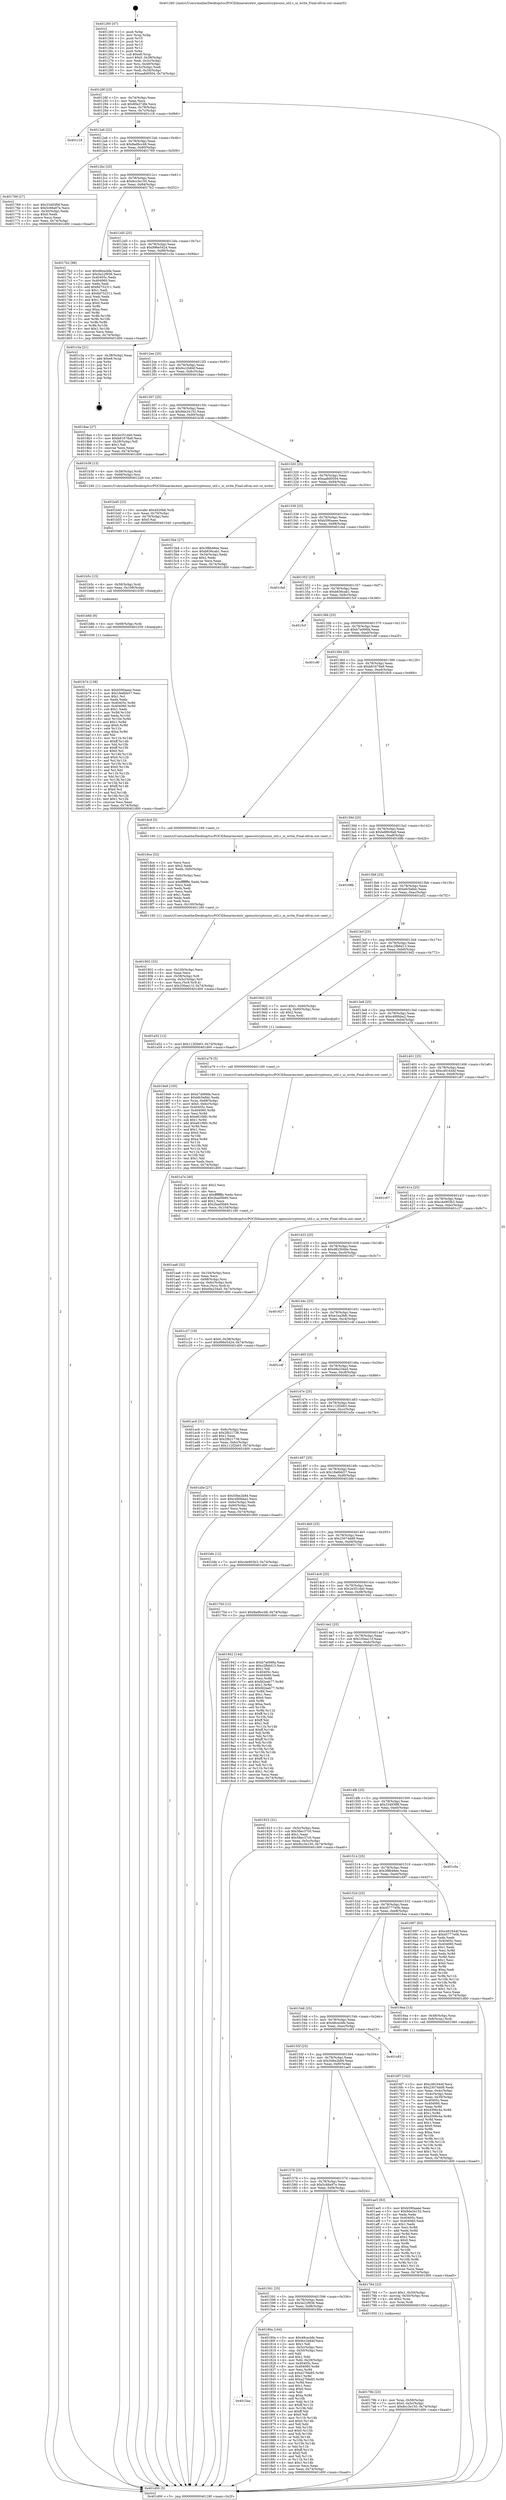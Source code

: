 digraph "0x401260" {
  label = "0x401260 (/mnt/c/Users/mathe/Desktop/tcc/POCII/binaries/extr_opensslcryptouiui_util.c_ui_write_Final-ollvm.out::main(0))"
  labelloc = "t"
  node[shape=record]

  Entry [label="",width=0.3,height=0.3,shape=circle,fillcolor=black,style=filled]
  "0x40128f" [label="{
     0x40128f [23]\l
     | [instrs]\l
     &nbsp;&nbsp;0x40128f \<+3\>: mov -0x74(%rbp),%eax\l
     &nbsp;&nbsp;0x401292 \<+2\>: mov %eax,%ecx\l
     &nbsp;&nbsp;0x401294 \<+6\>: sub $0x80a37dfe,%ecx\l
     &nbsp;&nbsp;0x40129a \<+3\>: mov %eax,-0x78(%rbp)\l
     &nbsp;&nbsp;0x40129d \<+3\>: mov %ecx,-0x7c(%rbp)\l
     &nbsp;&nbsp;0x4012a0 \<+6\>: je 0000000000401c16 \<main+0x9b6\>\l
  }"]
  "0x401c16" [label="{
     0x401c16\l
  }", style=dashed]
  "0x4012a6" [label="{
     0x4012a6 [22]\l
     | [instrs]\l
     &nbsp;&nbsp;0x4012a6 \<+5\>: jmp 00000000004012ab \<main+0x4b\>\l
     &nbsp;&nbsp;0x4012ab \<+3\>: mov -0x78(%rbp),%eax\l
     &nbsp;&nbsp;0x4012ae \<+5\>: sub $0x8ad6cc48,%eax\l
     &nbsp;&nbsp;0x4012b3 \<+3\>: mov %eax,-0x80(%rbp)\l
     &nbsp;&nbsp;0x4012b6 \<+6\>: je 0000000000401769 \<main+0x509\>\l
  }"]
  Exit [label="",width=0.3,height=0.3,shape=circle,fillcolor=black,style=filled,peripheries=2]
  "0x401769" [label="{
     0x401769 [27]\l
     | [instrs]\l
     &nbsp;&nbsp;0x401769 \<+5\>: mov $0x33493f9f,%eax\l
     &nbsp;&nbsp;0x40176e \<+5\>: mov $0x5c68a97e,%ecx\l
     &nbsp;&nbsp;0x401773 \<+3\>: mov -0x30(%rbp),%edx\l
     &nbsp;&nbsp;0x401776 \<+3\>: cmp $0x0,%edx\l
     &nbsp;&nbsp;0x401779 \<+3\>: cmove %ecx,%eax\l
     &nbsp;&nbsp;0x40177c \<+3\>: mov %eax,-0x74(%rbp)\l
     &nbsp;&nbsp;0x40177f \<+5\>: jmp 0000000000401d00 \<main+0xaa0\>\l
  }"]
  "0x4012bc" [label="{
     0x4012bc [25]\l
     | [instrs]\l
     &nbsp;&nbsp;0x4012bc \<+5\>: jmp 00000000004012c1 \<main+0x61\>\l
     &nbsp;&nbsp;0x4012c1 \<+3\>: mov -0x78(%rbp),%eax\l
     &nbsp;&nbsp;0x4012c4 \<+5\>: sub $0x8cc3e150,%eax\l
     &nbsp;&nbsp;0x4012c9 \<+6\>: mov %eax,-0x84(%rbp)\l
     &nbsp;&nbsp;0x4012cf \<+6\>: je 00000000004017b2 \<main+0x552\>\l
  }"]
  "0x401b74" [label="{
     0x401b74 [138]\l
     | [instrs]\l
     &nbsp;&nbsp;0x401b74 \<+5\>: mov $0xb590aaee,%eax\l
     &nbsp;&nbsp;0x401b79 \<+5\>: mov $0x18a6bb57,%esi\l
     &nbsp;&nbsp;0x401b7e \<+2\>: mov $0x1,%cl\l
     &nbsp;&nbsp;0x401b80 \<+2\>: xor %edx,%edx\l
     &nbsp;&nbsp;0x401b82 \<+8\>: mov 0x40405c,%r8d\l
     &nbsp;&nbsp;0x401b8a \<+8\>: mov 0x404060,%r9d\l
     &nbsp;&nbsp;0x401b92 \<+3\>: sub $0x1,%edx\l
     &nbsp;&nbsp;0x401b95 \<+3\>: mov %r8d,%r10d\l
     &nbsp;&nbsp;0x401b98 \<+3\>: add %edx,%r10d\l
     &nbsp;&nbsp;0x401b9b \<+4\>: imul %r10d,%r8d\l
     &nbsp;&nbsp;0x401b9f \<+4\>: and $0x1,%r8d\l
     &nbsp;&nbsp;0x401ba3 \<+4\>: cmp $0x0,%r8d\l
     &nbsp;&nbsp;0x401ba7 \<+4\>: sete %r11b\l
     &nbsp;&nbsp;0x401bab \<+4\>: cmp $0xa,%r9d\l
     &nbsp;&nbsp;0x401baf \<+3\>: setl %bl\l
     &nbsp;&nbsp;0x401bb2 \<+3\>: mov %r11b,%r14b\l
     &nbsp;&nbsp;0x401bb5 \<+4\>: xor $0xff,%r14b\l
     &nbsp;&nbsp;0x401bb9 \<+3\>: mov %bl,%r15b\l
     &nbsp;&nbsp;0x401bbc \<+4\>: xor $0xff,%r15b\l
     &nbsp;&nbsp;0x401bc0 \<+3\>: xor $0x0,%cl\l
     &nbsp;&nbsp;0x401bc3 \<+3\>: mov %r14b,%r12b\l
     &nbsp;&nbsp;0x401bc6 \<+4\>: and $0x0,%r12b\l
     &nbsp;&nbsp;0x401bca \<+3\>: and %cl,%r11b\l
     &nbsp;&nbsp;0x401bcd \<+3\>: mov %r15b,%r13b\l
     &nbsp;&nbsp;0x401bd0 \<+4\>: and $0x0,%r13b\l
     &nbsp;&nbsp;0x401bd4 \<+2\>: and %cl,%bl\l
     &nbsp;&nbsp;0x401bd6 \<+3\>: or %r11b,%r12b\l
     &nbsp;&nbsp;0x401bd9 \<+3\>: or %bl,%r13b\l
     &nbsp;&nbsp;0x401bdc \<+3\>: xor %r13b,%r12b\l
     &nbsp;&nbsp;0x401bdf \<+3\>: or %r15b,%r14b\l
     &nbsp;&nbsp;0x401be2 \<+4\>: xor $0xff,%r14b\l
     &nbsp;&nbsp;0x401be6 \<+3\>: or $0x0,%cl\l
     &nbsp;&nbsp;0x401be9 \<+3\>: and %cl,%r14b\l
     &nbsp;&nbsp;0x401bec \<+3\>: or %r14b,%r12b\l
     &nbsp;&nbsp;0x401bef \<+4\>: test $0x1,%r12b\l
     &nbsp;&nbsp;0x401bf3 \<+3\>: cmovne %esi,%eax\l
     &nbsp;&nbsp;0x401bf6 \<+3\>: mov %eax,-0x74(%rbp)\l
     &nbsp;&nbsp;0x401bf9 \<+5\>: jmp 0000000000401d00 \<main+0xaa0\>\l
  }"]
  "0x4017b2" [label="{
     0x4017b2 [88]\l
     | [instrs]\l
     &nbsp;&nbsp;0x4017b2 \<+5\>: mov $0x48cecbfe,%eax\l
     &nbsp;&nbsp;0x4017b7 \<+5\>: mov $0x5e22f936,%ecx\l
     &nbsp;&nbsp;0x4017bc \<+7\>: mov 0x40405c,%edx\l
     &nbsp;&nbsp;0x4017c3 \<+7\>: mov 0x404060,%esi\l
     &nbsp;&nbsp;0x4017ca \<+2\>: mov %edx,%edi\l
     &nbsp;&nbsp;0x4017cc \<+6\>: add $0x6d752311,%edi\l
     &nbsp;&nbsp;0x4017d2 \<+3\>: sub $0x1,%edi\l
     &nbsp;&nbsp;0x4017d5 \<+6\>: sub $0x6d752311,%edi\l
     &nbsp;&nbsp;0x4017db \<+3\>: imul %edi,%edx\l
     &nbsp;&nbsp;0x4017de \<+3\>: and $0x1,%edx\l
     &nbsp;&nbsp;0x4017e1 \<+3\>: cmp $0x0,%edx\l
     &nbsp;&nbsp;0x4017e4 \<+4\>: sete %r8b\l
     &nbsp;&nbsp;0x4017e8 \<+3\>: cmp $0xa,%esi\l
     &nbsp;&nbsp;0x4017eb \<+4\>: setl %r9b\l
     &nbsp;&nbsp;0x4017ef \<+3\>: mov %r8b,%r10b\l
     &nbsp;&nbsp;0x4017f2 \<+3\>: and %r9b,%r10b\l
     &nbsp;&nbsp;0x4017f5 \<+3\>: xor %r9b,%r8b\l
     &nbsp;&nbsp;0x4017f8 \<+3\>: or %r8b,%r10b\l
     &nbsp;&nbsp;0x4017fb \<+4\>: test $0x1,%r10b\l
     &nbsp;&nbsp;0x4017ff \<+3\>: cmovne %ecx,%eax\l
     &nbsp;&nbsp;0x401802 \<+3\>: mov %eax,-0x74(%rbp)\l
     &nbsp;&nbsp;0x401805 \<+5\>: jmp 0000000000401d00 \<main+0xaa0\>\l
  }"]
  "0x4012d5" [label="{
     0x4012d5 [25]\l
     | [instrs]\l
     &nbsp;&nbsp;0x4012d5 \<+5\>: jmp 00000000004012da \<main+0x7a\>\l
     &nbsp;&nbsp;0x4012da \<+3\>: mov -0x78(%rbp),%eax\l
     &nbsp;&nbsp;0x4012dd \<+5\>: sub $0x996e5424,%eax\l
     &nbsp;&nbsp;0x4012e2 \<+6\>: mov %eax,-0x88(%rbp)\l
     &nbsp;&nbsp;0x4012e8 \<+6\>: je 0000000000401c3a \<main+0x9da\>\l
  }"]
  "0x401b6b" [label="{
     0x401b6b [9]\l
     | [instrs]\l
     &nbsp;&nbsp;0x401b6b \<+4\>: mov -0x68(%rbp),%rdi\l
     &nbsp;&nbsp;0x401b6f \<+5\>: call 0000000000401030 \<free@plt\>\l
     | [calls]\l
     &nbsp;&nbsp;0x401030 \{1\} (unknown)\l
  }"]
  "0x401c3a" [label="{
     0x401c3a [21]\l
     | [instrs]\l
     &nbsp;&nbsp;0x401c3a \<+3\>: mov -0x38(%rbp),%eax\l
     &nbsp;&nbsp;0x401c3d \<+7\>: add $0xe8,%rsp\l
     &nbsp;&nbsp;0x401c44 \<+1\>: pop %rbx\l
     &nbsp;&nbsp;0x401c45 \<+2\>: pop %r12\l
     &nbsp;&nbsp;0x401c47 \<+2\>: pop %r13\l
     &nbsp;&nbsp;0x401c49 \<+2\>: pop %r14\l
     &nbsp;&nbsp;0x401c4b \<+2\>: pop %r15\l
     &nbsp;&nbsp;0x401c4d \<+1\>: pop %rbp\l
     &nbsp;&nbsp;0x401c4e \<+1\>: ret\l
  }"]
  "0x4012ee" [label="{
     0x4012ee [25]\l
     | [instrs]\l
     &nbsp;&nbsp;0x4012ee \<+5\>: jmp 00000000004012f3 \<main+0x93\>\l
     &nbsp;&nbsp;0x4012f3 \<+3\>: mov -0x78(%rbp),%eax\l
     &nbsp;&nbsp;0x4012f6 \<+5\>: sub $0x9cc2b84f,%eax\l
     &nbsp;&nbsp;0x4012fb \<+6\>: mov %eax,-0x8c(%rbp)\l
     &nbsp;&nbsp;0x401301 \<+6\>: je 00000000004018ae \<main+0x64e\>\l
  }"]
  "0x401b5c" [label="{
     0x401b5c [15]\l
     | [instrs]\l
     &nbsp;&nbsp;0x401b5c \<+4\>: mov -0x58(%rbp),%rdi\l
     &nbsp;&nbsp;0x401b60 \<+6\>: mov %eax,-0x108(%rbp)\l
     &nbsp;&nbsp;0x401b66 \<+5\>: call 0000000000401030 \<free@plt\>\l
     | [calls]\l
     &nbsp;&nbsp;0x401030 \{1\} (unknown)\l
  }"]
  "0x4018ae" [label="{
     0x4018ae [27]\l
     | [instrs]\l
     &nbsp;&nbsp;0x4018ae \<+5\>: mov $0x2e351da0,%eax\l
     &nbsp;&nbsp;0x4018b3 \<+5\>: mov $0xb81678a9,%ecx\l
     &nbsp;&nbsp;0x4018b8 \<+3\>: mov -0x29(%rbp),%dl\l
     &nbsp;&nbsp;0x4018bb \<+3\>: test $0x1,%dl\l
     &nbsp;&nbsp;0x4018be \<+3\>: cmovne %ecx,%eax\l
     &nbsp;&nbsp;0x4018c1 \<+3\>: mov %eax,-0x74(%rbp)\l
     &nbsp;&nbsp;0x4018c4 \<+5\>: jmp 0000000000401d00 \<main+0xaa0\>\l
  }"]
  "0x401307" [label="{
     0x401307 [25]\l
     | [instrs]\l
     &nbsp;&nbsp;0x401307 \<+5\>: jmp 000000000040130c \<main+0xac\>\l
     &nbsp;&nbsp;0x40130c \<+3\>: mov -0x78(%rbp),%eax\l
     &nbsp;&nbsp;0x40130f \<+5\>: sub $0x9da34152,%eax\l
     &nbsp;&nbsp;0x401314 \<+6\>: mov %eax,-0x90(%rbp)\l
     &nbsp;&nbsp;0x40131a \<+6\>: je 0000000000401b38 \<main+0x8d8\>\l
  }"]
  "0x401b45" [label="{
     0x401b45 [23]\l
     | [instrs]\l
     &nbsp;&nbsp;0x401b45 \<+10\>: movabs $0x4020b6,%rdi\l
     &nbsp;&nbsp;0x401b4f \<+3\>: mov %eax,-0x70(%rbp)\l
     &nbsp;&nbsp;0x401b52 \<+3\>: mov -0x70(%rbp),%esi\l
     &nbsp;&nbsp;0x401b55 \<+2\>: mov $0x0,%al\l
     &nbsp;&nbsp;0x401b57 \<+5\>: call 0000000000401040 \<printf@plt\>\l
     | [calls]\l
     &nbsp;&nbsp;0x401040 \{1\} (unknown)\l
  }"]
  "0x401b38" [label="{
     0x401b38 [13]\l
     | [instrs]\l
     &nbsp;&nbsp;0x401b38 \<+4\>: mov -0x58(%rbp),%rdi\l
     &nbsp;&nbsp;0x401b3c \<+4\>: mov -0x68(%rbp),%rsi\l
     &nbsp;&nbsp;0x401b40 \<+5\>: call 0000000000401240 \<ui_write\>\l
     | [calls]\l
     &nbsp;&nbsp;0x401240 \{1\} (/mnt/c/Users/mathe/Desktop/tcc/POCII/binaries/extr_opensslcryptouiui_util.c_ui_write_Final-ollvm.out::ui_write)\l
  }"]
  "0x401320" [label="{
     0x401320 [25]\l
     | [instrs]\l
     &nbsp;&nbsp;0x401320 \<+5\>: jmp 0000000000401325 \<main+0xc5\>\l
     &nbsp;&nbsp;0x401325 \<+3\>: mov -0x78(%rbp),%eax\l
     &nbsp;&nbsp;0x401328 \<+5\>: sub $0xaa8d0504,%eax\l
     &nbsp;&nbsp;0x40132d \<+6\>: mov %eax,-0x94(%rbp)\l
     &nbsp;&nbsp;0x401333 \<+6\>: je 00000000004015b4 \<main+0x354\>\l
  }"]
  "0x401aa6" [label="{
     0x401aa6 [32]\l
     | [instrs]\l
     &nbsp;&nbsp;0x401aa6 \<+6\>: mov -0x104(%rbp),%ecx\l
     &nbsp;&nbsp;0x401aac \<+3\>: imul %eax,%ecx\l
     &nbsp;&nbsp;0x401aaf \<+4\>: mov -0x68(%rbp),%rsi\l
     &nbsp;&nbsp;0x401ab3 \<+4\>: movslq -0x6c(%rbp),%rdi\l
     &nbsp;&nbsp;0x401ab7 \<+3\>: mov %ecx,(%rsi,%rdi,4)\l
     &nbsp;&nbsp;0x401aba \<+7\>: movl $0xe9a234a5,-0x74(%rbp)\l
     &nbsp;&nbsp;0x401ac1 \<+5\>: jmp 0000000000401d00 \<main+0xaa0\>\l
  }"]
  "0x4015b4" [label="{
     0x4015b4 [27]\l
     | [instrs]\l
     &nbsp;&nbsp;0x4015b4 \<+5\>: mov $0x3f8b48ee,%eax\l
     &nbsp;&nbsp;0x4015b9 \<+5\>: mov $0xb636cab1,%ecx\l
     &nbsp;&nbsp;0x4015be \<+3\>: mov -0x34(%rbp),%edx\l
     &nbsp;&nbsp;0x4015c1 \<+3\>: cmp $0x2,%edx\l
     &nbsp;&nbsp;0x4015c4 \<+3\>: cmovne %ecx,%eax\l
     &nbsp;&nbsp;0x4015c7 \<+3\>: mov %eax,-0x74(%rbp)\l
     &nbsp;&nbsp;0x4015ca \<+5\>: jmp 0000000000401d00 \<main+0xaa0\>\l
  }"]
  "0x401339" [label="{
     0x401339 [25]\l
     | [instrs]\l
     &nbsp;&nbsp;0x401339 \<+5\>: jmp 000000000040133e \<main+0xde\>\l
     &nbsp;&nbsp;0x40133e \<+3\>: mov -0x78(%rbp),%eax\l
     &nbsp;&nbsp;0x401341 \<+5\>: sub $0xb590aaee,%eax\l
     &nbsp;&nbsp;0x401346 \<+6\>: mov %eax,-0x98(%rbp)\l
     &nbsp;&nbsp;0x40134c \<+6\>: je 0000000000401cbd \<main+0xa5d\>\l
  }"]
  "0x401d00" [label="{
     0x401d00 [5]\l
     | [instrs]\l
     &nbsp;&nbsp;0x401d00 \<+5\>: jmp 000000000040128f \<main+0x2f\>\l
  }"]
  "0x401260" [label="{
     0x401260 [47]\l
     | [instrs]\l
     &nbsp;&nbsp;0x401260 \<+1\>: push %rbp\l
     &nbsp;&nbsp;0x401261 \<+3\>: mov %rsp,%rbp\l
     &nbsp;&nbsp;0x401264 \<+2\>: push %r15\l
     &nbsp;&nbsp;0x401266 \<+2\>: push %r14\l
     &nbsp;&nbsp;0x401268 \<+2\>: push %r13\l
     &nbsp;&nbsp;0x40126a \<+2\>: push %r12\l
     &nbsp;&nbsp;0x40126c \<+1\>: push %rbx\l
     &nbsp;&nbsp;0x40126d \<+7\>: sub $0xe8,%rsp\l
     &nbsp;&nbsp;0x401274 \<+7\>: movl $0x0,-0x38(%rbp)\l
     &nbsp;&nbsp;0x40127b \<+3\>: mov %edi,-0x3c(%rbp)\l
     &nbsp;&nbsp;0x40127e \<+4\>: mov %rsi,-0x48(%rbp)\l
     &nbsp;&nbsp;0x401282 \<+3\>: mov -0x3c(%rbp),%edi\l
     &nbsp;&nbsp;0x401285 \<+3\>: mov %edi,-0x34(%rbp)\l
     &nbsp;&nbsp;0x401288 \<+7\>: movl $0xaa8d0504,-0x74(%rbp)\l
  }"]
  "0x401a7e" [label="{
     0x401a7e [40]\l
     | [instrs]\l
     &nbsp;&nbsp;0x401a7e \<+5\>: mov $0x2,%ecx\l
     &nbsp;&nbsp;0x401a83 \<+1\>: cltd\l
     &nbsp;&nbsp;0x401a84 \<+2\>: idiv %ecx\l
     &nbsp;&nbsp;0x401a86 \<+6\>: imul $0xfffffffe,%edx,%ecx\l
     &nbsp;&nbsp;0x401a8c \<+6\>: add $0x2bad5b60,%ecx\l
     &nbsp;&nbsp;0x401a92 \<+3\>: add $0x1,%ecx\l
     &nbsp;&nbsp;0x401a95 \<+6\>: sub $0x2bad5b60,%ecx\l
     &nbsp;&nbsp;0x401a9b \<+6\>: mov %ecx,-0x104(%rbp)\l
     &nbsp;&nbsp;0x401aa1 \<+5\>: call 0000000000401160 \<next_i\>\l
     | [calls]\l
     &nbsp;&nbsp;0x401160 \{1\} (/mnt/c/Users/mathe/Desktop/tcc/POCII/binaries/extr_opensslcryptouiui_util.c_ui_write_Final-ollvm.out::next_i)\l
  }"]
  "0x401cbd" [label="{
     0x401cbd\l
  }", style=dashed]
  "0x401352" [label="{
     0x401352 [25]\l
     | [instrs]\l
     &nbsp;&nbsp;0x401352 \<+5\>: jmp 0000000000401357 \<main+0xf7\>\l
     &nbsp;&nbsp;0x401357 \<+3\>: mov -0x78(%rbp),%eax\l
     &nbsp;&nbsp;0x40135a \<+5\>: sub $0xb636cab1,%eax\l
     &nbsp;&nbsp;0x40135f \<+6\>: mov %eax,-0x9c(%rbp)\l
     &nbsp;&nbsp;0x401365 \<+6\>: je 00000000004015cf \<main+0x36f\>\l
  }"]
  "0x4019e9" [label="{
     0x4019e9 [105]\l
     | [instrs]\l
     &nbsp;&nbsp;0x4019e9 \<+5\>: mov $0xb7a066fa,%ecx\l
     &nbsp;&nbsp;0x4019ee \<+5\>: mov $0xbfc5e8dc,%edx\l
     &nbsp;&nbsp;0x4019f3 \<+4\>: mov %rax,-0x68(%rbp)\l
     &nbsp;&nbsp;0x4019f7 \<+7\>: movl $0x0,-0x6c(%rbp)\l
     &nbsp;&nbsp;0x4019fe \<+7\>: mov 0x40405c,%esi\l
     &nbsp;&nbsp;0x401a05 \<+8\>: mov 0x404060,%r8d\l
     &nbsp;&nbsp;0x401a0d \<+3\>: mov %esi,%r9d\l
     &nbsp;&nbsp;0x401a10 \<+7\>: sub $0xe6106fc,%r9d\l
     &nbsp;&nbsp;0x401a17 \<+4\>: sub $0x1,%r9d\l
     &nbsp;&nbsp;0x401a1b \<+7\>: add $0xe6106fc,%r9d\l
     &nbsp;&nbsp;0x401a22 \<+4\>: imul %r9d,%esi\l
     &nbsp;&nbsp;0x401a26 \<+3\>: and $0x1,%esi\l
     &nbsp;&nbsp;0x401a29 \<+3\>: cmp $0x0,%esi\l
     &nbsp;&nbsp;0x401a2c \<+4\>: sete %r10b\l
     &nbsp;&nbsp;0x401a30 \<+4\>: cmp $0xa,%r8d\l
     &nbsp;&nbsp;0x401a34 \<+4\>: setl %r11b\l
     &nbsp;&nbsp;0x401a38 \<+3\>: mov %r10b,%bl\l
     &nbsp;&nbsp;0x401a3b \<+3\>: and %r11b,%bl\l
     &nbsp;&nbsp;0x401a3e \<+3\>: xor %r11b,%r10b\l
     &nbsp;&nbsp;0x401a41 \<+3\>: or %r10b,%bl\l
     &nbsp;&nbsp;0x401a44 \<+3\>: test $0x1,%bl\l
     &nbsp;&nbsp;0x401a47 \<+3\>: cmovne %edx,%ecx\l
     &nbsp;&nbsp;0x401a4a \<+3\>: mov %ecx,-0x74(%rbp)\l
     &nbsp;&nbsp;0x401a4d \<+5\>: jmp 0000000000401d00 \<main+0xaa0\>\l
  }"]
  "0x4015cf" [label="{
     0x4015cf\l
  }", style=dashed]
  "0x40136b" [label="{
     0x40136b [25]\l
     | [instrs]\l
     &nbsp;&nbsp;0x40136b \<+5\>: jmp 0000000000401370 \<main+0x110\>\l
     &nbsp;&nbsp;0x401370 \<+3\>: mov -0x78(%rbp),%eax\l
     &nbsp;&nbsp;0x401373 \<+5\>: sub $0xb7a066fa,%eax\l
     &nbsp;&nbsp;0x401378 \<+6\>: mov %eax,-0xa0(%rbp)\l
     &nbsp;&nbsp;0x40137e \<+6\>: je 0000000000401c8f \<main+0xa2f\>\l
  }"]
  "0x401902" [label="{
     0x401902 [33]\l
     | [instrs]\l
     &nbsp;&nbsp;0x401902 \<+6\>: mov -0x100(%rbp),%ecx\l
     &nbsp;&nbsp;0x401908 \<+3\>: imul %eax,%ecx\l
     &nbsp;&nbsp;0x40190b \<+4\>: mov -0x58(%rbp),%r8\l
     &nbsp;&nbsp;0x40190f \<+4\>: movslq -0x5c(%rbp),%r9\l
     &nbsp;&nbsp;0x401913 \<+4\>: mov %ecx,(%r8,%r9,4)\l
     &nbsp;&nbsp;0x401917 \<+7\>: movl $0x330ea11f,-0x74(%rbp)\l
     &nbsp;&nbsp;0x40191e \<+5\>: jmp 0000000000401d00 \<main+0xaa0\>\l
  }"]
  "0x401c8f" [label="{
     0x401c8f\l
  }", style=dashed]
  "0x401384" [label="{
     0x401384 [25]\l
     | [instrs]\l
     &nbsp;&nbsp;0x401384 \<+5\>: jmp 0000000000401389 \<main+0x129\>\l
     &nbsp;&nbsp;0x401389 \<+3\>: mov -0x78(%rbp),%eax\l
     &nbsp;&nbsp;0x40138c \<+5\>: sub $0xb81678a9,%eax\l
     &nbsp;&nbsp;0x401391 \<+6\>: mov %eax,-0xa4(%rbp)\l
     &nbsp;&nbsp;0x401397 \<+6\>: je 00000000004018c9 \<main+0x669\>\l
  }"]
  "0x4018ce" [label="{
     0x4018ce [52]\l
     | [instrs]\l
     &nbsp;&nbsp;0x4018ce \<+2\>: xor %ecx,%ecx\l
     &nbsp;&nbsp;0x4018d0 \<+5\>: mov $0x2,%edx\l
     &nbsp;&nbsp;0x4018d5 \<+6\>: mov %edx,-0xfc(%rbp)\l
     &nbsp;&nbsp;0x4018db \<+1\>: cltd\l
     &nbsp;&nbsp;0x4018dc \<+6\>: mov -0xfc(%rbp),%esi\l
     &nbsp;&nbsp;0x4018e2 \<+2\>: idiv %esi\l
     &nbsp;&nbsp;0x4018e4 \<+6\>: imul $0xfffffffe,%edx,%edx\l
     &nbsp;&nbsp;0x4018ea \<+2\>: mov %ecx,%edi\l
     &nbsp;&nbsp;0x4018ec \<+2\>: sub %edx,%edi\l
     &nbsp;&nbsp;0x4018ee \<+2\>: mov %ecx,%edx\l
     &nbsp;&nbsp;0x4018f0 \<+3\>: sub $0x1,%edx\l
     &nbsp;&nbsp;0x4018f3 \<+2\>: add %edx,%edi\l
     &nbsp;&nbsp;0x4018f5 \<+2\>: sub %edi,%ecx\l
     &nbsp;&nbsp;0x4018f7 \<+6\>: mov %ecx,-0x100(%rbp)\l
     &nbsp;&nbsp;0x4018fd \<+5\>: call 0000000000401160 \<next_i\>\l
     | [calls]\l
     &nbsp;&nbsp;0x401160 \{1\} (/mnt/c/Users/mathe/Desktop/tcc/POCII/binaries/extr_opensslcryptouiui_util.c_ui_write_Final-ollvm.out::next_i)\l
  }"]
  "0x4018c9" [label="{
     0x4018c9 [5]\l
     | [instrs]\l
     &nbsp;&nbsp;0x4018c9 \<+5\>: call 0000000000401160 \<next_i\>\l
     | [calls]\l
     &nbsp;&nbsp;0x401160 \{1\} (/mnt/c/Users/mathe/Desktop/tcc/POCII/binaries/extr_opensslcryptouiui_util.c_ui_write_Final-ollvm.out::next_i)\l
  }"]
  "0x40139d" [label="{
     0x40139d [25]\l
     | [instrs]\l
     &nbsp;&nbsp;0x40139d \<+5\>: jmp 00000000004013a2 \<main+0x142\>\l
     &nbsp;&nbsp;0x4013a2 \<+3\>: mov -0x78(%rbp),%eax\l
     &nbsp;&nbsp;0x4013a5 \<+5\>: sub $0xbd89c9a8,%eax\l
     &nbsp;&nbsp;0x4013aa \<+6\>: mov %eax,-0xa8(%rbp)\l
     &nbsp;&nbsp;0x4013b0 \<+6\>: je 000000000040168b \<main+0x42b\>\l
  }"]
  "0x4015aa" [label="{
     0x4015aa\l
  }", style=dashed]
  "0x40168b" [label="{
     0x40168b\l
  }", style=dashed]
  "0x4013b6" [label="{
     0x4013b6 [25]\l
     | [instrs]\l
     &nbsp;&nbsp;0x4013b6 \<+5\>: jmp 00000000004013bb \<main+0x15b\>\l
     &nbsp;&nbsp;0x4013bb \<+3\>: mov -0x78(%rbp),%eax\l
     &nbsp;&nbsp;0x4013be \<+5\>: sub $0xbfc5e8dc,%eax\l
     &nbsp;&nbsp;0x4013c3 \<+6\>: mov %eax,-0xac(%rbp)\l
     &nbsp;&nbsp;0x4013c9 \<+6\>: je 0000000000401a52 \<main+0x7f2\>\l
  }"]
  "0x40180a" [label="{
     0x40180a [164]\l
     | [instrs]\l
     &nbsp;&nbsp;0x40180a \<+5\>: mov $0x48cecbfe,%eax\l
     &nbsp;&nbsp;0x40180f \<+5\>: mov $0x9cc2b84f,%ecx\l
     &nbsp;&nbsp;0x401814 \<+2\>: mov $0x1,%dl\l
     &nbsp;&nbsp;0x401816 \<+3\>: mov -0x5c(%rbp),%esi\l
     &nbsp;&nbsp;0x401819 \<+3\>: cmp -0x50(%rbp),%esi\l
     &nbsp;&nbsp;0x40181c \<+4\>: setl %dil\l
     &nbsp;&nbsp;0x401820 \<+4\>: and $0x1,%dil\l
     &nbsp;&nbsp;0x401824 \<+4\>: mov %dil,-0x29(%rbp)\l
     &nbsp;&nbsp;0x401828 \<+7\>: mov 0x40405c,%esi\l
     &nbsp;&nbsp;0x40182f \<+8\>: mov 0x404060,%r8d\l
     &nbsp;&nbsp;0x401837 \<+3\>: mov %esi,%r9d\l
     &nbsp;&nbsp;0x40183a \<+7\>: sub $0xa27fde85,%r9d\l
     &nbsp;&nbsp;0x401841 \<+4\>: sub $0x1,%r9d\l
     &nbsp;&nbsp;0x401845 \<+7\>: add $0xa27fde85,%r9d\l
     &nbsp;&nbsp;0x40184c \<+4\>: imul %r9d,%esi\l
     &nbsp;&nbsp;0x401850 \<+3\>: and $0x1,%esi\l
     &nbsp;&nbsp;0x401853 \<+3\>: cmp $0x0,%esi\l
     &nbsp;&nbsp;0x401856 \<+4\>: sete %dil\l
     &nbsp;&nbsp;0x40185a \<+4\>: cmp $0xa,%r8d\l
     &nbsp;&nbsp;0x40185e \<+4\>: setl %r10b\l
     &nbsp;&nbsp;0x401862 \<+3\>: mov %dil,%r11b\l
     &nbsp;&nbsp;0x401865 \<+4\>: xor $0xff,%r11b\l
     &nbsp;&nbsp;0x401869 \<+3\>: mov %r10b,%bl\l
     &nbsp;&nbsp;0x40186c \<+3\>: xor $0xff,%bl\l
     &nbsp;&nbsp;0x40186f \<+3\>: xor $0x0,%dl\l
     &nbsp;&nbsp;0x401872 \<+3\>: mov %r11b,%r14b\l
     &nbsp;&nbsp;0x401875 \<+4\>: and $0x0,%r14b\l
     &nbsp;&nbsp;0x401879 \<+3\>: and %dl,%dil\l
     &nbsp;&nbsp;0x40187c \<+3\>: mov %bl,%r15b\l
     &nbsp;&nbsp;0x40187f \<+4\>: and $0x0,%r15b\l
     &nbsp;&nbsp;0x401883 \<+3\>: and %dl,%r10b\l
     &nbsp;&nbsp;0x401886 \<+3\>: or %dil,%r14b\l
     &nbsp;&nbsp;0x401889 \<+3\>: or %r10b,%r15b\l
     &nbsp;&nbsp;0x40188c \<+3\>: xor %r15b,%r14b\l
     &nbsp;&nbsp;0x40188f \<+3\>: or %bl,%r11b\l
     &nbsp;&nbsp;0x401892 \<+4\>: xor $0xff,%r11b\l
     &nbsp;&nbsp;0x401896 \<+3\>: or $0x0,%dl\l
     &nbsp;&nbsp;0x401899 \<+3\>: and %dl,%r11b\l
     &nbsp;&nbsp;0x40189c \<+3\>: or %r11b,%r14b\l
     &nbsp;&nbsp;0x40189f \<+4\>: test $0x1,%r14b\l
     &nbsp;&nbsp;0x4018a3 \<+3\>: cmovne %ecx,%eax\l
     &nbsp;&nbsp;0x4018a6 \<+3\>: mov %eax,-0x74(%rbp)\l
     &nbsp;&nbsp;0x4018a9 \<+5\>: jmp 0000000000401d00 \<main+0xaa0\>\l
  }"]
  "0x401a52" [label="{
     0x401a52 [12]\l
     | [instrs]\l
     &nbsp;&nbsp;0x401a52 \<+7\>: movl $0x112f2b63,-0x74(%rbp)\l
     &nbsp;&nbsp;0x401a59 \<+5\>: jmp 0000000000401d00 \<main+0xaa0\>\l
  }"]
  "0x4013cf" [label="{
     0x4013cf [25]\l
     | [instrs]\l
     &nbsp;&nbsp;0x4013cf \<+5\>: jmp 00000000004013d4 \<main+0x174\>\l
     &nbsp;&nbsp;0x4013d4 \<+3\>: mov -0x78(%rbp),%eax\l
     &nbsp;&nbsp;0x4013d7 \<+5\>: sub $0xc2fb6d13,%eax\l
     &nbsp;&nbsp;0x4013dc \<+6\>: mov %eax,-0xb0(%rbp)\l
     &nbsp;&nbsp;0x4013e2 \<+6\>: je 00000000004019d2 \<main+0x772\>\l
  }"]
  "0x40179b" [label="{
     0x40179b [23]\l
     | [instrs]\l
     &nbsp;&nbsp;0x40179b \<+4\>: mov %rax,-0x58(%rbp)\l
     &nbsp;&nbsp;0x40179f \<+7\>: movl $0x0,-0x5c(%rbp)\l
     &nbsp;&nbsp;0x4017a6 \<+7\>: movl $0x8cc3e150,-0x74(%rbp)\l
     &nbsp;&nbsp;0x4017ad \<+5\>: jmp 0000000000401d00 \<main+0xaa0\>\l
  }"]
  "0x4019d2" [label="{
     0x4019d2 [23]\l
     | [instrs]\l
     &nbsp;&nbsp;0x4019d2 \<+7\>: movl $0x1,-0x60(%rbp)\l
     &nbsp;&nbsp;0x4019d9 \<+4\>: movslq -0x60(%rbp),%rax\l
     &nbsp;&nbsp;0x4019dd \<+4\>: shl $0x2,%rax\l
     &nbsp;&nbsp;0x4019e1 \<+3\>: mov %rax,%rdi\l
     &nbsp;&nbsp;0x4019e4 \<+5\>: call 0000000000401050 \<malloc@plt\>\l
     | [calls]\l
     &nbsp;&nbsp;0x401050 \{1\} (unknown)\l
  }"]
  "0x4013e8" [label="{
     0x4013e8 [25]\l
     | [instrs]\l
     &nbsp;&nbsp;0x4013e8 \<+5\>: jmp 00000000004013ed \<main+0x18d\>\l
     &nbsp;&nbsp;0x4013ed \<+3\>: mov -0x78(%rbp),%eax\l
     &nbsp;&nbsp;0x4013f0 \<+5\>: sub $0xc490bba2,%eax\l
     &nbsp;&nbsp;0x4013f5 \<+6\>: mov %eax,-0xb4(%rbp)\l
     &nbsp;&nbsp;0x4013fb \<+6\>: je 0000000000401a79 \<main+0x819\>\l
  }"]
  "0x401591" [label="{
     0x401591 [25]\l
     | [instrs]\l
     &nbsp;&nbsp;0x401591 \<+5\>: jmp 0000000000401596 \<main+0x336\>\l
     &nbsp;&nbsp;0x401596 \<+3\>: mov -0x78(%rbp),%eax\l
     &nbsp;&nbsp;0x401599 \<+5\>: sub $0x5e22f936,%eax\l
     &nbsp;&nbsp;0x40159e \<+6\>: mov %eax,-0xf8(%rbp)\l
     &nbsp;&nbsp;0x4015a4 \<+6\>: je 000000000040180a \<main+0x5aa\>\l
  }"]
  "0x401a79" [label="{
     0x401a79 [5]\l
     | [instrs]\l
     &nbsp;&nbsp;0x401a79 \<+5\>: call 0000000000401160 \<next_i\>\l
     | [calls]\l
     &nbsp;&nbsp;0x401160 \{1\} (/mnt/c/Users/mathe/Desktop/tcc/POCII/binaries/extr_opensslcryptouiui_util.c_ui_write_Final-ollvm.out::next_i)\l
  }"]
  "0x401401" [label="{
     0x401401 [25]\l
     | [instrs]\l
     &nbsp;&nbsp;0x401401 \<+5\>: jmp 0000000000401406 \<main+0x1a6\>\l
     &nbsp;&nbsp;0x401406 \<+3\>: mov -0x78(%rbp),%eax\l
     &nbsp;&nbsp;0x401409 \<+5\>: sub $0xc491644f,%eax\l
     &nbsp;&nbsp;0x40140e \<+6\>: mov %eax,-0xb8(%rbp)\l
     &nbsp;&nbsp;0x401414 \<+6\>: je 0000000000401c67 \<main+0xa07\>\l
  }"]
  "0x401784" [label="{
     0x401784 [23]\l
     | [instrs]\l
     &nbsp;&nbsp;0x401784 \<+7\>: movl $0x1,-0x50(%rbp)\l
     &nbsp;&nbsp;0x40178b \<+4\>: movslq -0x50(%rbp),%rax\l
     &nbsp;&nbsp;0x40178f \<+4\>: shl $0x2,%rax\l
     &nbsp;&nbsp;0x401793 \<+3\>: mov %rax,%rdi\l
     &nbsp;&nbsp;0x401796 \<+5\>: call 0000000000401050 \<malloc@plt\>\l
     | [calls]\l
     &nbsp;&nbsp;0x401050 \{1\} (unknown)\l
  }"]
  "0x401c67" [label="{
     0x401c67\l
  }", style=dashed]
  "0x40141a" [label="{
     0x40141a [25]\l
     | [instrs]\l
     &nbsp;&nbsp;0x40141a \<+5\>: jmp 000000000040141f \<main+0x1bf\>\l
     &nbsp;&nbsp;0x40141f \<+3\>: mov -0x78(%rbp),%eax\l
     &nbsp;&nbsp;0x401422 \<+5\>: sub $0xc4e903b3,%eax\l
     &nbsp;&nbsp;0x401427 \<+6\>: mov %eax,-0xbc(%rbp)\l
     &nbsp;&nbsp;0x40142d \<+6\>: je 0000000000401c27 \<main+0x9c7\>\l
  }"]
  "0x401578" [label="{
     0x401578 [25]\l
     | [instrs]\l
     &nbsp;&nbsp;0x401578 \<+5\>: jmp 000000000040157d \<main+0x31d\>\l
     &nbsp;&nbsp;0x40157d \<+3\>: mov -0x78(%rbp),%eax\l
     &nbsp;&nbsp;0x401580 \<+5\>: sub $0x5c68a97e,%eax\l
     &nbsp;&nbsp;0x401585 \<+6\>: mov %eax,-0xf4(%rbp)\l
     &nbsp;&nbsp;0x40158b \<+6\>: je 0000000000401784 \<main+0x524\>\l
  }"]
  "0x401c27" [label="{
     0x401c27 [19]\l
     | [instrs]\l
     &nbsp;&nbsp;0x401c27 \<+7\>: movl $0x0,-0x38(%rbp)\l
     &nbsp;&nbsp;0x401c2e \<+7\>: movl $0x996e5424,-0x74(%rbp)\l
     &nbsp;&nbsp;0x401c35 \<+5\>: jmp 0000000000401d00 \<main+0xaa0\>\l
  }"]
  "0x401433" [label="{
     0x401433 [25]\l
     | [instrs]\l
     &nbsp;&nbsp;0x401433 \<+5\>: jmp 0000000000401438 \<main+0x1d8\>\l
     &nbsp;&nbsp;0x401438 \<+3\>: mov -0x78(%rbp),%eax\l
     &nbsp;&nbsp;0x40143b \<+5\>: sub $0xd823049e,%eax\l
     &nbsp;&nbsp;0x401440 \<+6\>: mov %eax,-0xc0(%rbp)\l
     &nbsp;&nbsp;0x401446 \<+6\>: je 0000000000401627 \<main+0x3c7\>\l
  }"]
  "0x401ae5" [label="{
     0x401ae5 [83]\l
     | [instrs]\l
     &nbsp;&nbsp;0x401ae5 \<+5\>: mov $0xb590aaee,%eax\l
     &nbsp;&nbsp;0x401aea \<+5\>: mov $0x9da34152,%ecx\l
     &nbsp;&nbsp;0x401aef \<+2\>: xor %edx,%edx\l
     &nbsp;&nbsp;0x401af1 \<+7\>: mov 0x40405c,%esi\l
     &nbsp;&nbsp;0x401af8 \<+7\>: mov 0x404060,%edi\l
     &nbsp;&nbsp;0x401aff \<+3\>: sub $0x1,%edx\l
     &nbsp;&nbsp;0x401b02 \<+3\>: mov %esi,%r8d\l
     &nbsp;&nbsp;0x401b05 \<+3\>: add %edx,%r8d\l
     &nbsp;&nbsp;0x401b08 \<+4\>: imul %r8d,%esi\l
     &nbsp;&nbsp;0x401b0c \<+3\>: and $0x1,%esi\l
     &nbsp;&nbsp;0x401b0f \<+3\>: cmp $0x0,%esi\l
     &nbsp;&nbsp;0x401b12 \<+4\>: sete %r9b\l
     &nbsp;&nbsp;0x401b16 \<+3\>: cmp $0xa,%edi\l
     &nbsp;&nbsp;0x401b19 \<+4\>: setl %r10b\l
     &nbsp;&nbsp;0x401b1d \<+3\>: mov %r9b,%r11b\l
     &nbsp;&nbsp;0x401b20 \<+3\>: and %r10b,%r11b\l
     &nbsp;&nbsp;0x401b23 \<+3\>: xor %r10b,%r9b\l
     &nbsp;&nbsp;0x401b26 \<+3\>: or %r9b,%r11b\l
     &nbsp;&nbsp;0x401b29 \<+4\>: test $0x1,%r11b\l
     &nbsp;&nbsp;0x401b2d \<+3\>: cmovne %ecx,%eax\l
     &nbsp;&nbsp;0x401b30 \<+3\>: mov %eax,-0x74(%rbp)\l
     &nbsp;&nbsp;0x401b33 \<+5\>: jmp 0000000000401d00 \<main+0xaa0\>\l
  }"]
  "0x401627" [label="{
     0x401627\l
  }", style=dashed]
  "0x40144c" [label="{
     0x40144c [25]\l
     | [instrs]\l
     &nbsp;&nbsp;0x40144c \<+5\>: jmp 0000000000401451 \<main+0x1f1\>\l
     &nbsp;&nbsp;0x401451 \<+3\>: mov -0x78(%rbp),%eax\l
     &nbsp;&nbsp;0x401454 \<+5\>: sub $0xe1ea3bfc,%eax\l
     &nbsp;&nbsp;0x401459 \<+6\>: mov %eax,-0xc4(%rbp)\l
     &nbsp;&nbsp;0x40145f \<+6\>: je 0000000000401c4f \<main+0x9ef\>\l
  }"]
  "0x40155f" [label="{
     0x40155f [25]\l
     | [instrs]\l
     &nbsp;&nbsp;0x40155f \<+5\>: jmp 0000000000401564 \<main+0x304\>\l
     &nbsp;&nbsp;0x401564 \<+3\>: mov -0x78(%rbp),%eax\l
     &nbsp;&nbsp;0x401567 \<+5\>: sub $0x50be2b84,%eax\l
     &nbsp;&nbsp;0x40156c \<+6\>: mov %eax,-0xf0(%rbp)\l
     &nbsp;&nbsp;0x401572 \<+6\>: je 0000000000401ae5 \<main+0x885\>\l
  }"]
  "0x401c4f" [label="{
     0x401c4f\l
  }", style=dashed]
  "0x401465" [label="{
     0x401465 [25]\l
     | [instrs]\l
     &nbsp;&nbsp;0x401465 \<+5\>: jmp 000000000040146a \<main+0x20a\>\l
     &nbsp;&nbsp;0x40146a \<+3\>: mov -0x78(%rbp),%eax\l
     &nbsp;&nbsp;0x40146d \<+5\>: sub $0xe9a234a5,%eax\l
     &nbsp;&nbsp;0x401472 \<+6\>: mov %eax,-0xc8(%rbp)\l
     &nbsp;&nbsp;0x401478 \<+6\>: je 0000000000401ac6 \<main+0x866\>\l
  }"]
  "0x401c83" [label="{
     0x401c83\l
  }", style=dashed]
  "0x401ac6" [label="{
     0x401ac6 [31]\l
     | [instrs]\l
     &nbsp;&nbsp;0x401ac6 \<+3\>: mov -0x6c(%rbp),%eax\l
     &nbsp;&nbsp;0x401ac9 \<+5\>: sub $0x2fb21738,%eax\l
     &nbsp;&nbsp;0x401ace \<+3\>: add $0x1,%eax\l
     &nbsp;&nbsp;0x401ad1 \<+5\>: add $0x2fb21738,%eax\l
     &nbsp;&nbsp;0x401ad6 \<+3\>: mov %eax,-0x6c(%rbp)\l
     &nbsp;&nbsp;0x401ad9 \<+7\>: movl $0x112f2b63,-0x74(%rbp)\l
     &nbsp;&nbsp;0x401ae0 \<+5\>: jmp 0000000000401d00 \<main+0xaa0\>\l
  }"]
  "0x40147e" [label="{
     0x40147e [25]\l
     | [instrs]\l
     &nbsp;&nbsp;0x40147e \<+5\>: jmp 0000000000401483 \<main+0x223\>\l
     &nbsp;&nbsp;0x401483 \<+3\>: mov -0x78(%rbp),%eax\l
     &nbsp;&nbsp;0x401486 \<+5\>: sub $0x112f2b63,%eax\l
     &nbsp;&nbsp;0x40148b \<+6\>: mov %eax,-0xcc(%rbp)\l
     &nbsp;&nbsp;0x401491 \<+6\>: je 0000000000401a5e \<main+0x7fe\>\l
  }"]
  "0x4016f7" [label="{
     0x4016f7 [102]\l
     | [instrs]\l
     &nbsp;&nbsp;0x4016f7 \<+5\>: mov $0xc491644f,%ecx\l
     &nbsp;&nbsp;0x4016fc \<+5\>: mov $0x23074dd9,%edx\l
     &nbsp;&nbsp;0x401701 \<+3\>: mov %eax,-0x4c(%rbp)\l
     &nbsp;&nbsp;0x401704 \<+3\>: mov -0x4c(%rbp),%eax\l
     &nbsp;&nbsp;0x401707 \<+3\>: mov %eax,-0x30(%rbp)\l
     &nbsp;&nbsp;0x40170a \<+7\>: mov 0x40405c,%eax\l
     &nbsp;&nbsp;0x401711 \<+7\>: mov 0x404060,%esi\l
     &nbsp;&nbsp;0x401718 \<+3\>: mov %eax,%r8d\l
     &nbsp;&nbsp;0x40171b \<+7\>: sub $0xd306c4a,%r8d\l
     &nbsp;&nbsp;0x401722 \<+4\>: sub $0x1,%r8d\l
     &nbsp;&nbsp;0x401726 \<+7\>: add $0xd306c4a,%r8d\l
     &nbsp;&nbsp;0x40172d \<+4\>: imul %r8d,%eax\l
     &nbsp;&nbsp;0x401731 \<+3\>: and $0x1,%eax\l
     &nbsp;&nbsp;0x401734 \<+3\>: cmp $0x0,%eax\l
     &nbsp;&nbsp;0x401737 \<+4\>: sete %r9b\l
     &nbsp;&nbsp;0x40173b \<+3\>: cmp $0xa,%esi\l
     &nbsp;&nbsp;0x40173e \<+4\>: setl %r10b\l
     &nbsp;&nbsp;0x401742 \<+3\>: mov %r9b,%r11b\l
     &nbsp;&nbsp;0x401745 \<+3\>: and %r10b,%r11b\l
     &nbsp;&nbsp;0x401748 \<+3\>: xor %r10b,%r9b\l
     &nbsp;&nbsp;0x40174b \<+3\>: or %r9b,%r11b\l
     &nbsp;&nbsp;0x40174e \<+4\>: test $0x1,%r11b\l
     &nbsp;&nbsp;0x401752 \<+3\>: cmovne %edx,%ecx\l
     &nbsp;&nbsp;0x401755 \<+3\>: mov %ecx,-0x74(%rbp)\l
     &nbsp;&nbsp;0x401758 \<+5\>: jmp 0000000000401d00 \<main+0xaa0\>\l
  }"]
  "0x401a5e" [label="{
     0x401a5e [27]\l
     | [instrs]\l
     &nbsp;&nbsp;0x401a5e \<+5\>: mov $0x50be2b84,%eax\l
     &nbsp;&nbsp;0x401a63 \<+5\>: mov $0xc490bba2,%ecx\l
     &nbsp;&nbsp;0x401a68 \<+3\>: mov -0x6c(%rbp),%edx\l
     &nbsp;&nbsp;0x401a6b \<+3\>: cmp -0x60(%rbp),%edx\l
     &nbsp;&nbsp;0x401a6e \<+3\>: cmovl %ecx,%eax\l
     &nbsp;&nbsp;0x401a71 \<+3\>: mov %eax,-0x74(%rbp)\l
     &nbsp;&nbsp;0x401a74 \<+5\>: jmp 0000000000401d00 \<main+0xaa0\>\l
  }"]
  "0x401497" [label="{
     0x401497 [25]\l
     | [instrs]\l
     &nbsp;&nbsp;0x401497 \<+5\>: jmp 000000000040149c \<main+0x23c\>\l
     &nbsp;&nbsp;0x40149c \<+3\>: mov -0x78(%rbp),%eax\l
     &nbsp;&nbsp;0x40149f \<+5\>: sub $0x18a6bb57,%eax\l
     &nbsp;&nbsp;0x4014a4 \<+6\>: mov %eax,-0xd0(%rbp)\l
     &nbsp;&nbsp;0x4014aa \<+6\>: je 0000000000401bfe \<main+0x99e\>\l
  }"]
  "0x401546" [label="{
     0x401546 [25]\l
     | [instrs]\l
     &nbsp;&nbsp;0x401546 \<+5\>: jmp 000000000040154b \<main+0x2eb\>\l
     &nbsp;&nbsp;0x40154b \<+3\>: mov -0x78(%rbp),%eax\l
     &nbsp;&nbsp;0x40154e \<+5\>: sub $0x48cecbfe,%eax\l
     &nbsp;&nbsp;0x401553 \<+6\>: mov %eax,-0xec(%rbp)\l
     &nbsp;&nbsp;0x401559 \<+6\>: je 0000000000401c83 \<main+0xa23\>\l
  }"]
  "0x401bfe" [label="{
     0x401bfe [12]\l
     | [instrs]\l
     &nbsp;&nbsp;0x401bfe \<+7\>: movl $0xc4e903b3,-0x74(%rbp)\l
     &nbsp;&nbsp;0x401c05 \<+5\>: jmp 0000000000401d00 \<main+0xaa0\>\l
  }"]
  "0x4014b0" [label="{
     0x4014b0 [25]\l
     | [instrs]\l
     &nbsp;&nbsp;0x4014b0 \<+5\>: jmp 00000000004014b5 \<main+0x255\>\l
     &nbsp;&nbsp;0x4014b5 \<+3\>: mov -0x78(%rbp),%eax\l
     &nbsp;&nbsp;0x4014b8 \<+5\>: sub $0x23074dd9,%eax\l
     &nbsp;&nbsp;0x4014bd \<+6\>: mov %eax,-0xd4(%rbp)\l
     &nbsp;&nbsp;0x4014c3 \<+6\>: je 000000000040175d \<main+0x4fd\>\l
  }"]
  "0x4016ea" [label="{
     0x4016ea [13]\l
     | [instrs]\l
     &nbsp;&nbsp;0x4016ea \<+4\>: mov -0x48(%rbp),%rax\l
     &nbsp;&nbsp;0x4016ee \<+4\>: mov 0x8(%rax),%rdi\l
     &nbsp;&nbsp;0x4016f2 \<+5\>: call 0000000000401060 \<atoi@plt\>\l
     | [calls]\l
     &nbsp;&nbsp;0x401060 \{1\} (unknown)\l
  }"]
  "0x40175d" [label="{
     0x40175d [12]\l
     | [instrs]\l
     &nbsp;&nbsp;0x40175d \<+7\>: movl $0x8ad6cc48,-0x74(%rbp)\l
     &nbsp;&nbsp;0x401764 \<+5\>: jmp 0000000000401d00 \<main+0xaa0\>\l
  }"]
  "0x4014c9" [label="{
     0x4014c9 [25]\l
     | [instrs]\l
     &nbsp;&nbsp;0x4014c9 \<+5\>: jmp 00000000004014ce \<main+0x26e\>\l
     &nbsp;&nbsp;0x4014ce \<+3\>: mov -0x78(%rbp),%eax\l
     &nbsp;&nbsp;0x4014d1 \<+5\>: sub $0x2e351da0,%eax\l
     &nbsp;&nbsp;0x4014d6 \<+6\>: mov %eax,-0xd8(%rbp)\l
     &nbsp;&nbsp;0x4014dc \<+6\>: je 0000000000401942 \<main+0x6e2\>\l
  }"]
  "0x40152d" [label="{
     0x40152d [25]\l
     | [instrs]\l
     &nbsp;&nbsp;0x40152d \<+5\>: jmp 0000000000401532 \<main+0x2d2\>\l
     &nbsp;&nbsp;0x401532 \<+3\>: mov -0x78(%rbp),%eax\l
     &nbsp;&nbsp;0x401535 \<+5\>: sub $0x45777e0b,%eax\l
     &nbsp;&nbsp;0x40153a \<+6\>: mov %eax,-0xe8(%rbp)\l
     &nbsp;&nbsp;0x401540 \<+6\>: je 00000000004016ea \<main+0x48a\>\l
  }"]
  "0x401942" [label="{
     0x401942 [144]\l
     | [instrs]\l
     &nbsp;&nbsp;0x401942 \<+5\>: mov $0xb7a066fa,%eax\l
     &nbsp;&nbsp;0x401947 \<+5\>: mov $0xc2fb6d13,%ecx\l
     &nbsp;&nbsp;0x40194c \<+2\>: mov $0x1,%dl\l
     &nbsp;&nbsp;0x40194e \<+7\>: mov 0x40405c,%esi\l
     &nbsp;&nbsp;0x401955 \<+7\>: mov 0x404060,%edi\l
     &nbsp;&nbsp;0x40195c \<+3\>: mov %esi,%r8d\l
     &nbsp;&nbsp;0x40195f \<+7\>: add $0xfd2eab77,%r8d\l
     &nbsp;&nbsp;0x401966 \<+4\>: sub $0x1,%r8d\l
     &nbsp;&nbsp;0x40196a \<+7\>: sub $0xfd2eab77,%r8d\l
     &nbsp;&nbsp;0x401971 \<+4\>: imul %r8d,%esi\l
     &nbsp;&nbsp;0x401975 \<+3\>: and $0x1,%esi\l
     &nbsp;&nbsp;0x401978 \<+3\>: cmp $0x0,%esi\l
     &nbsp;&nbsp;0x40197b \<+4\>: sete %r9b\l
     &nbsp;&nbsp;0x40197f \<+3\>: cmp $0xa,%edi\l
     &nbsp;&nbsp;0x401982 \<+4\>: setl %r10b\l
     &nbsp;&nbsp;0x401986 \<+3\>: mov %r9b,%r11b\l
     &nbsp;&nbsp;0x401989 \<+4\>: xor $0xff,%r11b\l
     &nbsp;&nbsp;0x40198d \<+3\>: mov %r10b,%bl\l
     &nbsp;&nbsp;0x401990 \<+3\>: xor $0xff,%bl\l
     &nbsp;&nbsp;0x401993 \<+3\>: xor $0x1,%dl\l
     &nbsp;&nbsp;0x401996 \<+3\>: mov %r11b,%r14b\l
     &nbsp;&nbsp;0x401999 \<+4\>: and $0xff,%r14b\l
     &nbsp;&nbsp;0x40199d \<+3\>: and %dl,%r9b\l
     &nbsp;&nbsp;0x4019a0 \<+3\>: mov %bl,%r15b\l
     &nbsp;&nbsp;0x4019a3 \<+4\>: and $0xff,%r15b\l
     &nbsp;&nbsp;0x4019a7 \<+3\>: and %dl,%r10b\l
     &nbsp;&nbsp;0x4019aa \<+3\>: or %r9b,%r14b\l
     &nbsp;&nbsp;0x4019ad \<+3\>: or %r10b,%r15b\l
     &nbsp;&nbsp;0x4019b0 \<+3\>: xor %r15b,%r14b\l
     &nbsp;&nbsp;0x4019b3 \<+3\>: or %bl,%r11b\l
     &nbsp;&nbsp;0x4019b6 \<+4\>: xor $0xff,%r11b\l
     &nbsp;&nbsp;0x4019ba \<+3\>: or $0x1,%dl\l
     &nbsp;&nbsp;0x4019bd \<+3\>: and %dl,%r11b\l
     &nbsp;&nbsp;0x4019c0 \<+3\>: or %r11b,%r14b\l
     &nbsp;&nbsp;0x4019c3 \<+4\>: test $0x1,%r14b\l
     &nbsp;&nbsp;0x4019c7 \<+3\>: cmovne %ecx,%eax\l
     &nbsp;&nbsp;0x4019ca \<+3\>: mov %eax,-0x74(%rbp)\l
     &nbsp;&nbsp;0x4019cd \<+5\>: jmp 0000000000401d00 \<main+0xaa0\>\l
  }"]
  "0x4014e2" [label="{
     0x4014e2 [25]\l
     | [instrs]\l
     &nbsp;&nbsp;0x4014e2 \<+5\>: jmp 00000000004014e7 \<main+0x287\>\l
     &nbsp;&nbsp;0x4014e7 \<+3\>: mov -0x78(%rbp),%eax\l
     &nbsp;&nbsp;0x4014ea \<+5\>: sub $0x330ea11f,%eax\l
     &nbsp;&nbsp;0x4014ef \<+6\>: mov %eax,-0xdc(%rbp)\l
     &nbsp;&nbsp;0x4014f5 \<+6\>: je 0000000000401923 \<main+0x6c3\>\l
  }"]
  "0x401697" [label="{
     0x401697 [83]\l
     | [instrs]\l
     &nbsp;&nbsp;0x401697 \<+5\>: mov $0xc491644f,%eax\l
     &nbsp;&nbsp;0x40169c \<+5\>: mov $0x45777e0b,%ecx\l
     &nbsp;&nbsp;0x4016a1 \<+2\>: xor %edx,%edx\l
     &nbsp;&nbsp;0x4016a3 \<+7\>: mov 0x40405c,%esi\l
     &nbsp;&nbsp;0x4016aa \<+7\>: mov 0x404060,%edi\l
     &nbsp;&nbsp;0x4016b1 \<+3\>: sub $0x1,%edx\l
     &nbsp;&nbsp;0x4016b4 \<+3\>: mov %esi,%r8d\l
     &nbsp;&nbsp;0x4016b7 \<+3\>: add %edx,%r8d\l
     &nbsp;&nbsp;0x4016ba \<+4\>: imul %r8d,%esi\l
     &nbsp;&nbsp;0x4016be \<+3\>: and $0x1,%esi\l
     &nbsp;&nbsp;0x4016c1 \<+3\>: cmp $0x0,%esi\l
     &nbsp;&nbsp;0x4016c4 \<+4\>: sete %r9b\l
     &nbsp;&nbsp;0x4016c8 \<+3\>: cmp $0xa,%edi\l
     &nbsp;&nbsp;0x4016cb \<+4\>: setl %r10b\l
     &nbsp;&nbsp;0x4016cf \<+3\>: mov %r9b,%r11b\l
     &nbsp;&nbsp;0x4016d2 \<+3\>: and %r10b,%r11b\l
     &nbsp;&nbsp;0x4016d5 \<+3\>: xor %r10b,%r9b\l
     &nbsp;&nbsp;0x4016d8 \<+3\>: or %r9b,%r11b\l
     &nbsp;&nbsp;0x4016db \<+4\>: test $0x1,%r11b\l
     &nbsp;&nbsp;0x4016df \<+3\>: cmovne %ecx,%eax\l
     &nbsp;&nbsp;0x4016e2 \<+3\>: mov %eax,-0x74(%rbp)\l
     &nbsp;&nbsp;0x4016e5 \<+5\>: jmp 0000000000401d00 \<main+0xaa0\>\l
  }"]
  "0x401923" [label="{
     0x401923 [31]\l
     | [instrs]\l
     &nbsp;&nbsp;0x401923 \<+3\>: mov -0x5c(%rbp),%eax\l
     &nbsp;&nbsp;0x401926 \<+5\>: sub $0x58ec37c0,%eax\l
     &nbsp;&nbsp;0x40192b \<+3\>: add $0x1,%eax\l
     &nbsp;&nbsp;0x40192e \<+5\>: add $0x58ec37c0,%eax\l
     &nbsp;&nbsp;0x401933 \<+3\>: mov %eax,-0x5c(%rbp)\l
     &nbsp;&nbsp;0x401936 \<+7\>: movl $0x8cc3e150,-0x74(%rbp)\l
     &nbsp;&nbsp;0x40193d \<+5\>: jmp 0000000000401d00 \<main+0xaa0\>\l
  }"]
  "0x4014fb" [label="{
     0x4014fb [25]\l
     | [instrs]\l
     &nbsp;&nbsp;0x4014fb \<+5\>: jmp 0000000000401500 \<main+0x2a0\>\l
     &nbsp;&nbsp;0x401500 \<+3\>: mov -0x78(%rbp),%eax\l
     &nbsp;&nbsp;0x401503 \<+5\>: sub $0x33493f9f,%eax\l
     &nbsp;&nbsp;0x401508 \<+6\>: mov %eax,-0xe0(%rbp)\l
     &nbsp;&nbsp;0x40150e \<+6\>: je 0000000000401c0a \<main+0x9aa\>\l
  }"]
  "0x401514" [label="{
     0x401514 [25]\l
     | [instrs]\l
     &nbsp;&nbsp;0x401514 \<+5\>: jmp 0000000000401519 \<main+0x2b9\>\l
     &nbsp;&nbsp;0x401519 \<+3\>: mov -0x78(%rbp),%eax\l
     &nbsp;&nbsp;0x40151c \<+5\>: sub $0x3f8b48ee,%eax\l
     &nbsp;&nbsp;0x401521 \<+6\>: mov %eax,-0xe4(%rbp)\l
     &nbsp;&nbsp;0x401527 \<+6\>: je 0000000000401697 \<main+0x437\>\l
  }"]
  "0x401c0a" [label="{
     0x401c0a\l
  }", style=dashed]
  Entry -> "0x401260" [label=" 1"]
  "0x40128f" -> "0x401c16" [label=" 0"]
  "0x40128f" -> "0x4012a6" [label=" 26"]
  "0x401c3a" -> Exit [label=" 1"]
  "0x4012a6" -> "0x401769" [label=" 1"]
  "0x4012a6" -> "0x4012bc" [label=" 25"]
  "0x401c27" -> "0x401d00" [label=" 1"]
  "0x4012bc" -> "0x4017b2" [label=" 2"]
  "0x4012bc" -> "0x4012d5" [label=" 23"]
  "0x401bfe" -> "0x401d00" [label=" 1"]
  "0x4012d5" -> "0x401c3a" [label=" 1"]
  "0x4012d5" -> "0x4012ee" [label=" 22"]
  "0x401b74" -> "0x401d00" [label=" 1"]
  "0x4012ee" -> "0x4018ae" [label=" 2"]
  "0x4012ee" -> "0x401307" [label=" 20"]
  "0x401b6b" -> "0x401b74" [label=" 1"]
  "0x401307" -> "0x401b38" [label=" 1"]
  "0x401307" -> "0x401320" [label=" 19"]
  "0x401b5c" -> "0x401b6b" [label=" 1"]
  "0x401320" -> "0x4015b4" [label=" 1"]
  "0x401320" -> "0x401339" [label=" 18"]
  "0x4015b4" -> "0x401d00" [label=" 1"]
  "0x401260" -> "0x40128f" [label=" 1"]
  "0x401d00" -> "0x40128f" [label=" 25"]
  "0x401b45" -> "0x401b5c" [label=" 1"]
  "0x401339" -> "0x401cbd" [label=" 0"]
  "0x401339" -> "0x401352" [label=" 18"]
  "0x401b38" -> "0x401b45" [label=" 1"]
  "0x401352" -> "0x4015cf" [label=" 0"]
  "0x401352" -> "0x40136b" [label=" 18"]
  "0x401ae5" -> "0x401d00" [label=" 1"]
  "0x40136b" -> "0x401c8f" [label=" 0"]
  "0x40136b" -> "0x401384" [label=" 18"]
  "0x401ac6" -> "0x401d00" [label=" 1"]
  "0x401384" -> "0x4018c9" [label=" 1"]
  "0x401384" -> "0x40139d" [label=" 17"]
  "0x401aa6" -> "0x401d00" [label=" 1"]
  "0x40139d" -> "0x40168b" [label=" 0"]
  "0x40139d" -> "0x4013b6" [label=" 17"]
  "0x401a7e" -> "0x401aa6" [label=" 1"]
  "0x4013b6" -> "0x401a52" [label=" 1"]
  "0x4013b6" -> "0x4013cf" [label=" 16"]
  "0x401a79" -> "0x401a7e" [label=" 1"]
  "0x4013cf" -> "0x4019d2" [label=" 1"]
  "0x4013cf" -> "0x4013e8" [label=" 15"]
  "0x401a52" -> "0x401d00" [label=" 1"]
  "0x4013e8" -> "0x401a79" [label=" 1"]
  "0x4013e8" -> "0x401401" [label=" 14"]
  "0x4019e9" -> "0x401d00" [label=" 1"]
  "0x401401" -> "0x401c67" [label=" 0"]
  "0x401401" -> "0x40141a" [label=" 14"]
  "0x4019d2" -> "0x4019e9" [label=" 1"]
  "0x40141a" -> "0x401c27" [label=" 1"]
  "0x40141a" -> "0x401433" [label=" 13"]
  "0x401923" -> "0x401d00" [label=" 1"]
  "0x401433" -> "0x401627" [label=" 0"]
  "0x401433" -> "0x40144c" [label=" 13"]
  "0x401902" -> "0x401d00" [label=" 1"]
  "0x40144c" -> "0x401c4f" [label=" 0"]
  "0x40144c" -> "0x401465" [label=" 13"]
  "0x4018c9" -> "0x4018ce" [label=" 1"]
  "0x401465" -> "0x401ac6" [label=" 1"]
  "0x401465" -> "0x40147e" [label=" 12"]
  "0x4018ae" -> "0x401d00" [label=" 2"]
  "0x40147e" -> "0x401a5e" [label=" 2"]
  "0x40147e" -> "0x401497" [label=" 10"]
  "0x401591" -> "0x4015aa" [label=" 0"]
  "0x401497" -> "0x401bfe" [label=" 1"]
  "0x401497" -> "0x4014b0" [label=" 9"]
  "0x401591" -> "0x40180a" [label=" 2"]
  "0x4014b0" -> "0x40175d" [label=" 1"]
  "0x4014b0" -> "0x4014c9" [label=" 8"]
  "0x401a5e" -> "0x401d00" [label=" 2"]
  "0x4014c9" -> "0x401942" [label=" 1"]
  "0x4014c9" -> "0x4014e2" [label=" 7"]
  "0x40179b" -> "0x401d00" [label=" 1"]
  "0x4014e2" -> "0x401923" [label=" 1"]
  "0x4014e2" -> "0x4014fb" [label=" 6"]
  "0x401784" -> "0x40179b" [label=" 1"]
  "0x4014fb" -> "0x401c0a" [label=" 0"]
  "0x4014fb" -> "0x401514" [label=" 6"]
  "0x401578" -> "0x401591" [label=" 2"]
  "0x401514" -> "0x401697" [label=" 1"]
  "0x401514" -> "0x40152d" [label=" 5"]
  "0x401697" -> "0x401d00" [label=" 1"]
  "0x4017b2" -> "0x401d00" [label=" 2"]
  "0x40152d" -> "0x4016ea" [label=" 1"]
  "0x40152d" -> "0x401546" [label=" 4"]
  "0x4016ea" -> "0x4016f7" [label=" 1"]
  "0x4016f7" -> "0x401d00" [label=" 1"]
  "0x40175d" -> "0x401d00" [label=" 1"]
  "0x401769" -> "0x401d00" [label=" 1"]
  "0x40180a" -> "0x401d00" [label=" 2"]
  "0x401546" -> "0x401c83" [label=" 0"]
  "0x401546" -> "0x40155f" [label=" 4"]
  "0x4018ce" -> "0x401902" [label=" 1"]
  "0x40155f" -> "0x401ae5" [label=" 1"]
  "0x40155f" -> "0x401578" [label=" 3"]
  "0x401942" -> "0x401d00" [label=" 1"]
  "0x401578" -> "0x401784" [label=" 1"]
}
